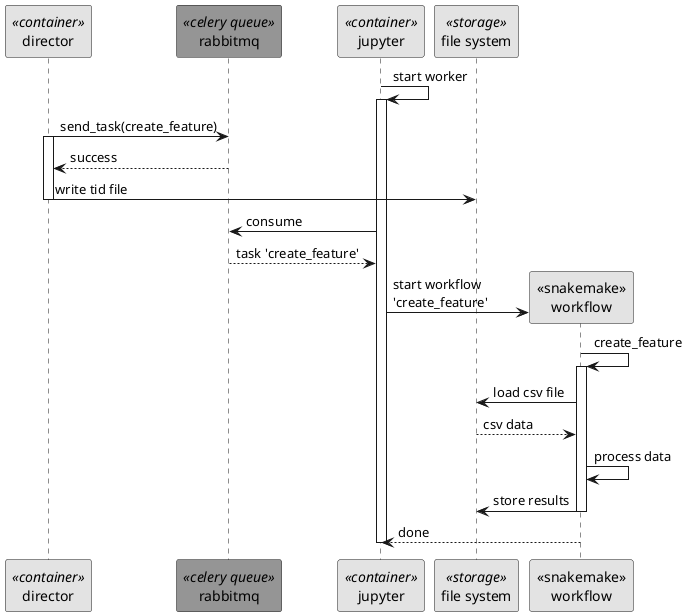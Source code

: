 @startuml
skinparam monochrome true
skinparam componentStyle uml2
skinparam linetype ortho


participant "director" as dir <<container>>
participant "rabbitmq" as q <<celery queue>> #00ff00 
participant "jupyter" as jup <<container>>
participant "file system" as fs <<storage>>

jup -> jup: start worker
activate jup

dir -> q: send_task(create_feature)
activate dir
q --> dir: success
dir -> fs: write tid file
deactivate dir
jup -> q: consume
q --> jup: task 'create_feature'

create "<<snakemake>>\nworkflow" as workflow
jup -> workflow: start workflow\n'create_feature'
workflow -> workflow: create_feature
activate workflow
workflow -> fs: load csv file
fs --> workflow: csv data
workflow -> workflow: process data
workflow -> fs: store results
deactivate workflow
workflow --> jup: done
deactivate jup

@enduml
